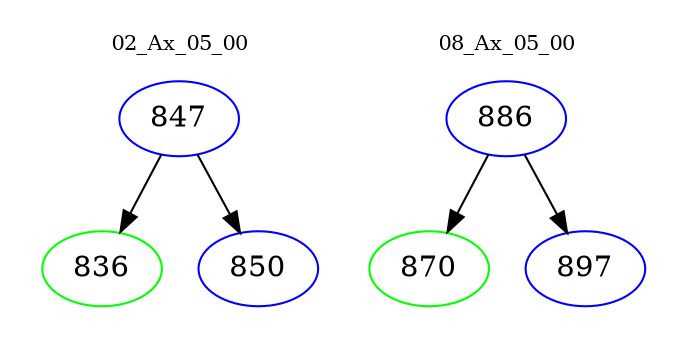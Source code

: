 digraph{
subgraph cluster_0 {
color = white
label = "02_Ax_05_00";
fontsize=10;
T0_847 [label="847", color="blue"]
T0_847 -> T0_836 [color="black"]
T0_836 [label="836", color="green"]
T0_847 -> T0_850 [color="black"]
T0_850 [label="850", color="blue"]
}
subgraph cluster_1 {
color = white
label = "08_Ax_05_00";
fontsize=10;
T1_886 [label="886", color="blue"]
T1_886 -> T1_870 [color="black"]
T1_870 [label="870", color="green"]
T1_886 -> T1_897 [color="black"]
T1_897 [label="897", color="blue"]
}
}
